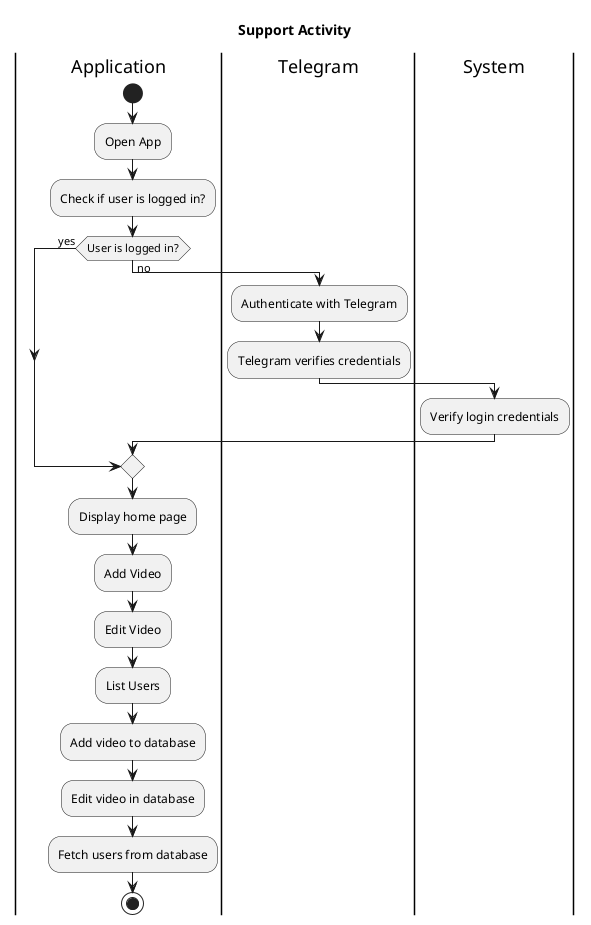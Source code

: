 @startuml
title Support Activity

|Application|
start
:Open App;

|Application|
:Check if user is logged in?;

if (User is logged in?) then (yes)
else (no)
  |Telegram|
  :Authenticate with Telegram;
  :Telegram verifies credentials;

  |System|
  :Verify login credentials;
end if

|Application|
:Display home page;
:Add Video;
:Edit Video;
:List Users;
:Add video to database;
:Edit video in database;
:Fetch users from database;

stop
@enduml
